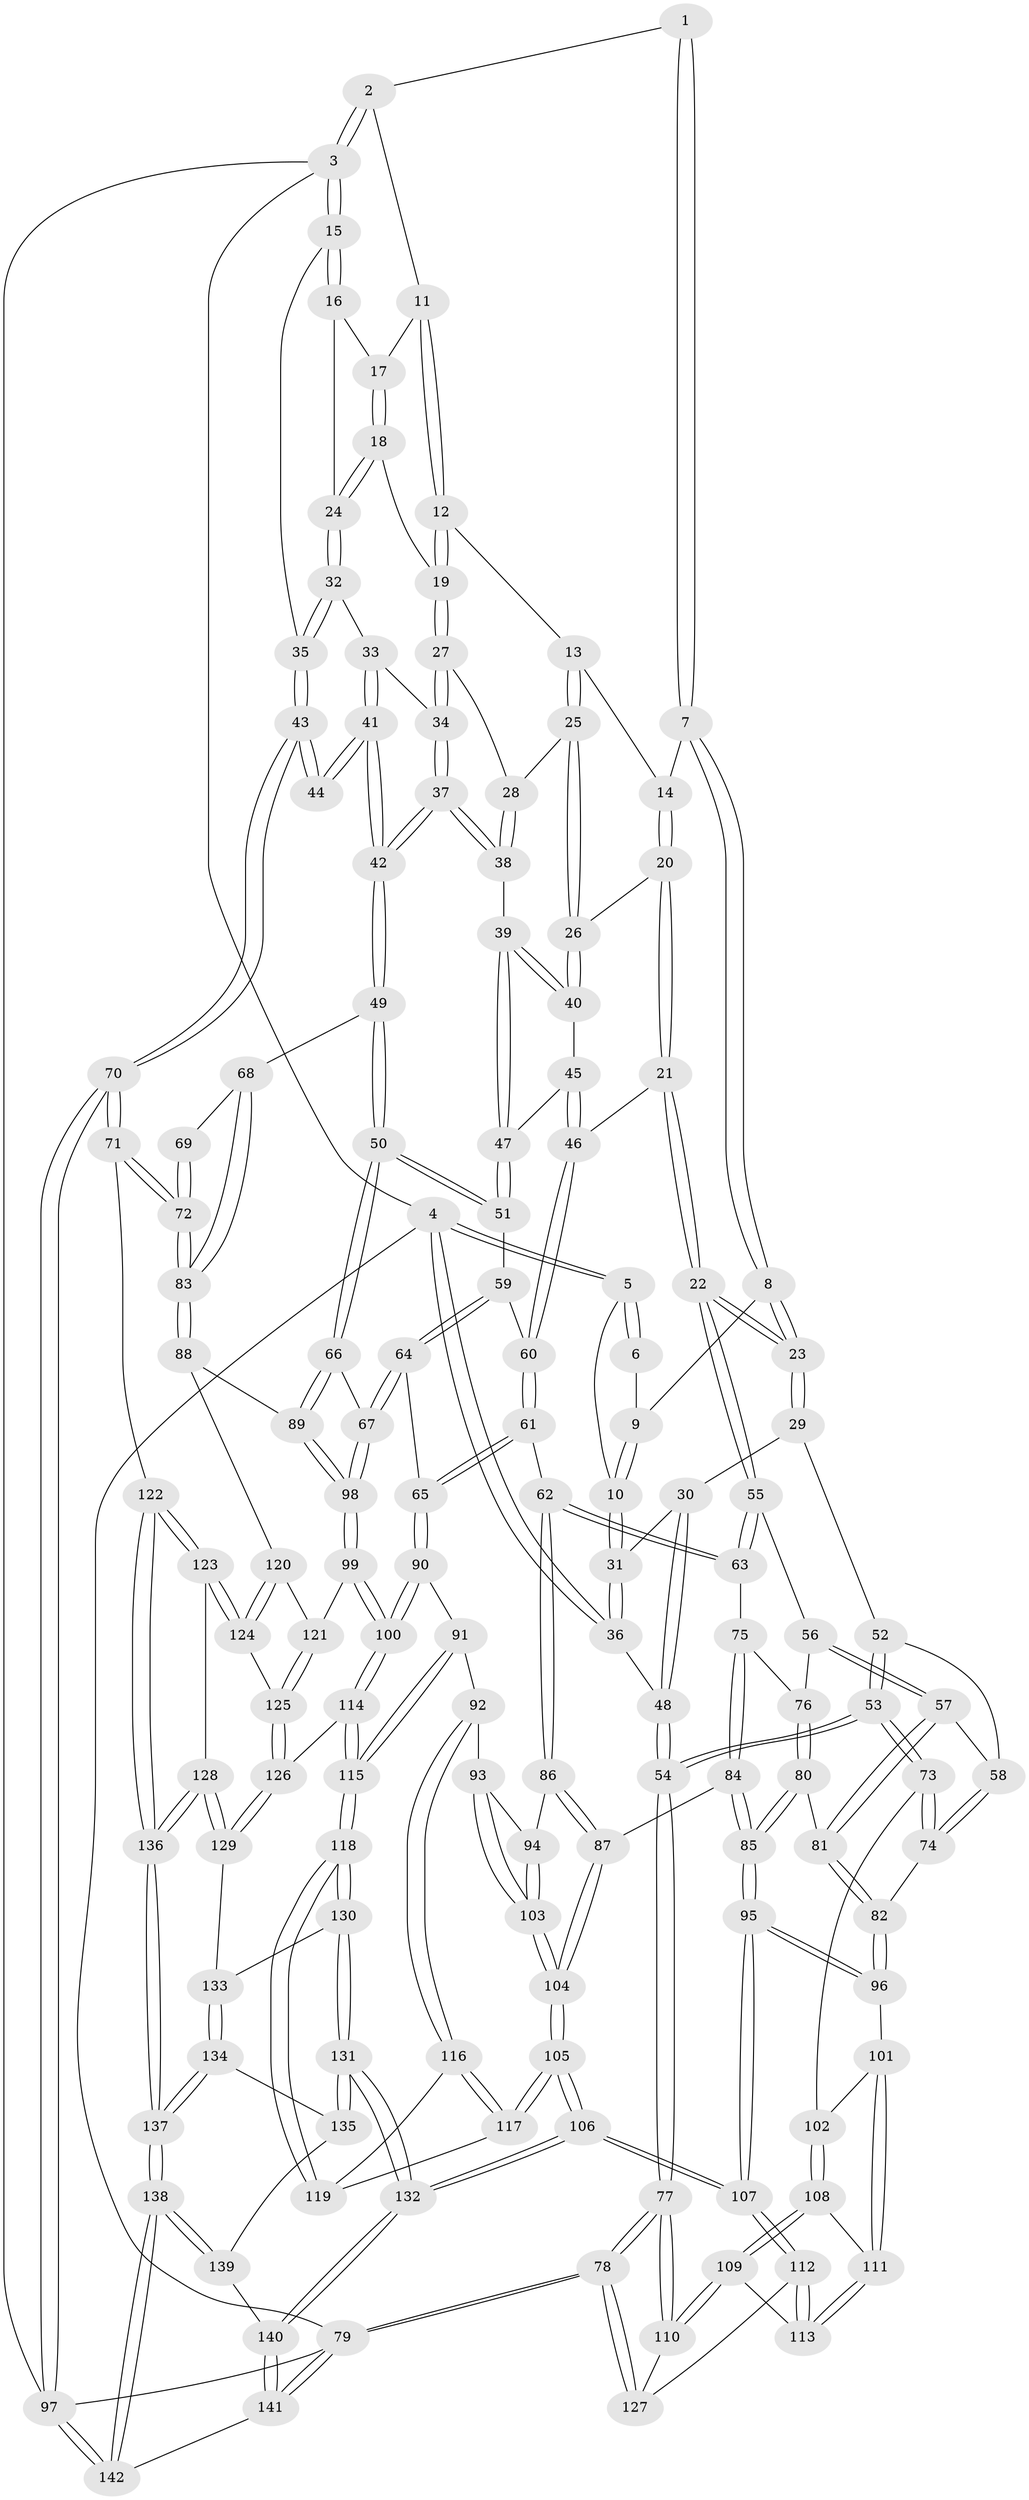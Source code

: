// coarse degree distribution, {3: 0.11235955056179775, 4: 0.4606741573033708, 8: 0.011235955056179775, 5: 0.29213483146067415, 2: 0.02247191011235955, 6: 0.10112359550561797}
// Generated by graph-tools (version 1.1) at 2025/52/02/27/25 19:52:35]
// undirected, 142 vertices, 352 edges
graph export_dot {
graph [start="1"]
  node [color=gray90,style=filled];
  1 [pos="+0.5308422725555182+0"];
  2 [pos="+0.8409575142713953+0"];
  3 [pos="+1+0"];
  4 [pos="+0+0"];
  5 [pos="+0+0"];
  6 [pos="+0.46001392406568203+0"];
  7 [pos="+0.562912019401141+0.10855569786678547"];
  8 [pos="+0.41290925754725427+0.1696146516846131"];
  9 [pos="+0.395188199383255+0"];
  10 [pos="+0.2157048733592775+0.16471460208479533"];
  11 [pos="+0.8276122350037818+0"];
  12 [pos="+0.7196779413665472+0.14707940588946358"];
  13 [pos="+0.6081018519599218+0.15479545189379829"];
  14 [pos="+0.5791667771662916+0.13608362312569616"];
  15 [pos="+1+0.15614948142209356"];
  16 [pos="+1+0.16394675811635406"];
  17 [pos="+0.8320231015554291+0.00011189846957401936"];
  18 [pos="+0.8858922571846576+0.19765980827673618"];
  19 [pos="+0.7407462404983145+0.21392062133855666"];
  20 [pos="+0.47809924420860245+0.2758915754803482"];
  21 [pos="+0.392760834398097+0.3135997288049461"];
  22 [pos="+0.3724263726957529+0.3096065833110517"];
  23 [pos="+0.35445707922933506+0.29553200674126295"];
  24 [pos="+0.8958216308386842+0.21210459405490636"];
  25 [pos="+0.6223614813267739+0.27080349180147134"];
  26 [pos="+0.6127807577680018+0.28421368192079827"];
  27 [pos="+0.7398217205171672+0.22222135505083696"];
  28 [pos="+0.684085844895451+0.2663532664387201"];
  29 [pos="+0.24983649289316998+0.2721724627677468"];
  30 [pos="+0.23538462978902944+0.24405107343835256"];
  31 [pos="+0.2167619872981881+0.18156312790991824"];
  32 [pos="+0.895963186252855+0.2159469448314607"];
  33 [pos="+0.890062644975568+0.27644761765813863"];
  34 [pos="+0.7780879626063705+0.2788331909982758"];
  35 [pos="+1+0.3232423967589598"];
  36 [pos="+0+0.1298242413069974"];
  37 [pos="+0.7439020980372406+0.3707806829467313"];
  38 [pos="+0.7340639094017253+0.3676759006525636"];
  39 [pos="+0.6427738955679179+0.3725195497741176"];
  40 [pos="+0.6184458054114399+0.3308011757871818"];
  41 [pos="+0.922441006866368+0.35498359325141143"];
  42 [pos="+0.8038730571017825+0.4428064976416801"];
  43 [pos="+1+0.40331541116928604"];
  44 [pos="+1+0.3854740395608905"];
  45 [pos="+0.5274237424157663+0.36690521240227914"];
  46 [pos="+0.467737972689649+0.37718026286866"];
  47 [pos="+0.6274800248667866+0.40392228881527487"];
  48 [pos="+0+0.21161089531151744"];
  49 [pos="+0.7977926387581111+0.4744051811045118"];
  50 [pos="+0.789293607487533+0.4854968521291023"];
  51 [pos="+0.6203687460746035+0.42795779177330134"];
  52 [pos="+0.22938686502332217+0.2949611476033456"];
  53 [pos="+0+0.45604732027199874"];
  54 [pos="+0+0.4437543483188284"];
  55 [pos="+0.3564828451656154+0.45874333307062404"];
  56 [pos="+0.2997341779937347+0.5019730615665078"];
  57 [pos="+0.23458927955038186+0.5075417899842198"];
  58 [pos="+0.21925944819842158+0.48472451204871786"];
  59 [pos="+0.6047795924201242+0.4490299477129805"];
  60 [pos="+0.4923298932882214+0.4177727381633457"];
  61 [pos="+0.4872300532831741+0.5279574354827673"];
  62 [pos="+0.48093088632504083+0.5316907958267675"];
  63 [pos="+0.3901752053890846+0.5110829845049367"];
  64 [pos="+0.6137388708792199+0.5497968721540992"];
  65 [pos="+0.5945790754212585+0.5584443925547714"];
  66 [pos="+0.7749278180708427+0.5134146044059628"];
  67 [pos="+0.6550990407925703+0.5607511078356782"];
  68 [pos="+0.89197765608525+0.5197503412032523"];
  69 [pos="+0.9393285518433014+0.488235065138146"];
  70 [pos="+1+0.8024172018287358"];
  71 [pos="+1+0.7848665189040247"];
  72 [pos="+1+0.7490722520229842"];
  73 [pos="+0+0.4616310185176819"];
  74 [pos="+0.09791128801563348+0.49479420812749"];
  75 [pos="+0.3747667579438547+0.5531302780595229"];
  76 [pos="+0.31089145037523397+0.5425776021850425"];
  77 [pos="+0+0.83563074865446"];
  78 [pos="+0+1"];
  79 [pos="+0+1"];
  80 [pos="+0.3066879531885636+0.5741438425346232"];
  81 [pos="+0.2263100386810743+0.5478098227930793"];
  82 [pos="+0.20595275473119842+0.5877664555060595"];
  83 [pos="+1+0.7368739491898811"];
  84 [pos="+0.36934148250054466+0.6140911954131488"];
  85 [pos="+0.3301089514382717+0.6340871988414968"];
  86 [pos="+0.45165281538315205+0.6100453317508812"];
  87 [pos="+0.4100293679817671+0.6212286312533922"];
  88 [pos="+0.8207900194202095+0.6350552290590075"];
  89 [pos="+0.7994039574489844+0.5892829514054414"];
  90 [pos="+0.564603075831043+0.6267991361256896"];
  91 [pos="+0.5313533285567964+0.6484793177544277"];
  92 [pos="+0.517594045185222+0.6543908503860352"];
  93 [pos="+0.509088417530382+0.6544312841502725"];
  94 [pos="+0.45371494616790353+0.6120896213966315"];
  95 [pos="+0.2964834734115753+0.675924612169185"];
  96 [pos="+0.204138117275182+0.6016700154055671"];
  97 [pos="+1+1"];
  98 [pos="+0.6818780010234573+0.6577509894230102"];
  99 [pos="+0.6847930681368566+0.6833152754780701"];
  100 [pos="+0.6442774440562249+0.7386270634267179"];
  101 [pos="+0.1641035791945832+0.6219832336750364"];
  102 [pos="+0.04686801695926881+0.5822341550829747"];
  103 [pos="+0.44401954671037025+0.7430785660912389"];
  104 [pos="+0.4330325989985712+0.7616293598431908"];
  105 [pos="+0.4274361447347341+0.7815007045090416"];
  106 [pos="+0.31468394011854295+0.8906256613511377"];
  107 [pos="+0.29594733888473906+0.8730526991897257"];
  108 [pos="+0.06164415312848069+0.664542261499969"];
  109 [pos="+0.06191985034604466+0.7121655215066796"];
  110 [pos="+0.0435895361159741+0.7572986490003774"];
  111 [pos="+0.15472188276651347+0.6623904099150315"];
  112 [pos="+0.2545896737125438+0.8606405222770002"];
  113 [pos="+0.15382030508578648+0.6831509379259965"];
  114 [pos="+0.6413328461574918+0.749534884762179"];
  115 [pos="+0.604567134438765+0.7636108727821744"];
  116 [pos="+0.5264487200434196+0.6864113427413173"];
  117 [pos="+0.48759116546715614+0.769784275022314"];
  118 [pos="+0.5980284038001337+0.7669553235960731"];
  119 [pos="+0.5630480975166815+0.7611261046325422"];
  120 [pos="+0.7978641451779248+0.6568297827426022"];
  121 [pos="+0.7016319593086547+0.6836890175596257"];
  122 [pos="+0.9420722771746455+0.8106542462211126"];
  123 [pos="+0.820582660279651+0.8197902370165611"];
  124 [pos="+0.78112274214415+0.742798834985324"];
  125 [pos="+0.7740234745305938+0.7401470525694809"];
  126 [pos="+0.6482126606153844+0.7562662572578744"];
  127 [pos="+0.23180474371307902+0.859037439427012"];
  128 [pos="+0.7521207695430261+0.8576540600885841"];
  129 [pos="+0.7181890273033533+0.8443209858116407"];
  130 [pos="+0.5703023721681219+0.8634850142334315"];
  131 [pos="+0.4056097614189757+0.9372550917918593"];
  132 [pos="+0.34067060314693787+0.9571499354922879"];
  133 [pos="+0.6264311293667789+0.8987126138051935"];
  134 [pos="+0.6263436574300157+0.9090963397429138"];
  135 [pos="+0.5986795717412661+0.9450567540965481"];
  136 [pos="+0.7534717120835789+1"];
  137 [pos="+0.7503370903460297+1"];
  138 [pos="+0.7569782653155017+1"];
  139 [pos="+0.6028831280796338+0.9742272180000242"];
  140 [pos="+0.3444785803755577+1"];
  141 [pos="+0.34033837308180764+1"];
  142 [pos="+0.7906493194630628+1"];
  1 -- 2;
  1 -- 7;
  1 -- 7;
  2 -- 3;
  2 -- 3;
  2 -- 11;
  3 -- 4;
  3 -- 15;
  3 -- 15;
  3 -- 97;
  4 -- 5;
  4 -- 5;
  4 -- 36;
  4 -- 36;
  4 -- 79;
  5 -- 6;
  5 -- 6;
  5 -- 10;
  6 -- 9;
  7 -- 8;
  7 -- 8;
  7 -- 14;
  8 -- 9;
  8 -- 23;
  8 -- 23;
  9 -- 10;
  9 -- 10;
  10 -- 31;
  10 -- 31;
  11 -- 12;
  11 -- 12;
  11 -- 17;
  12 -- 13;
  12 -- 19;
  12 -- 19;
  13 -- 14;
  13 -- 25;
  13 -- 25;
  14 -- 20;
  14 -- 20;
  15 -- 16;
  15 -- 16;
  15 -- 35;
  16 -- 17;
  16 -- 24;
  17 -- 18;
  17 -- 18;
  18 -- 19;
  18 -- 24;
  18 -- 24;
  19 -- 27;
  19 -- 27;
  20 -- 21;
  20 -- 21;
  20 -- 26;
  21 -- 22;
  21 -- 22;
  21 -- 46;
  22 -- 23;
  22 -- 23;
  22 -- 55;
  22 -- 55;
  23 -- 29;
  23 -- 29;
  24 -- 32;
  24 -- 32;
  25 -- 26;
  25 -- 26;
  25 -- 28;
  26 -- 40;
  26 -- 40;
  27 -- 28;
  27 -- 34;
  27 -- 34;
  28 -- 38;
  28 -- 38;
  29 -- 30;
  29 -- 52;
  30 -- 31;
  30 -- 48;
  30 -- 48;
  31 -- 36;
  31 -- 36;
  32 -- 33;
  32 -- 35;
  32 -- 35;
  33 -- 34;
  33 -- 41;
  33 -- 41;
  34 -- 37;
  34 -- 37;
  35 -- 43;
  35 -- 43;
  36 -- 48;
  37 -- 38;
  37 -- 38;
  37 -- 42;
  37 -- 42;
  38 -- 39;
  39 -- 40;
  39 -- 40;
  39 -- 47;
  39 -- 47;
  40 -- 45;
  41 -- 42;
  41 -- 42;
  41 -- 44;
  41 -- 44;
  42 -- 49;
  42 -- 49;
  43 -- 44;
  43 -- 44;
  43 -- 70;
  43 -- 70;
  45 -- 46;
  45 -- 46;
  45 -- 47;
  46 -- 60;
  46 -- 60;
  47 -- 51;
  47 -- 51;
  48 -- 54;
  48 -- 54;
  49 -- 50;
  49 -- 50;
  49 -- 68;
  50 -- 51;
  50 -- 51;
  50 -- 66;
  50 -- 66;
  51 -- 59;
  52 -- 53;
  52 -- 53;
  52 -- 58;
  53 -- 54;
  53 -- 54;
  53 -- 73;
  53 -- 73;
  54 -- 77;
  54 -- 77;
  55 -- 56;
  55 -- 63;
  55 -- 63;
  56 -- 57;
  56 -- 57;
  56 -- 76;
  57 -- 58;
  57 -- 81;
  57 -- 81;
  58 -- 74;
  58 -- 74;
  59 -- 60;
  59 -- 64;
  59 -- 64;
  60 -- 61;
  60 -- 61;
  61 -- 62;
  61 -- 65;
  61 -- 65;
  62 -- 63;
  62 -- 63;
  62 -- 86;
  62 -- 86;
  63 -- 75;
  64 -- 65;
  64 -- 67;
  64 -- 67;
  65 -- 90;
  65 -- 90;
  66 -- 67;
  66 -- 89;
  66 -- 89;
  67 -- 98;
  67 -- 98;
  68 -- 69;
  68 -- 83;
  68 -- 83;
  69 -- 72;
  69 -- 72;
  70 -- 71;
  70 -- 71;
  70 -- 97;
  70 -- 97;
  71 -- 72;
  71 -- 72;
  71 -- 122;
  72 -- 83;
  72 -- 83;
  73 -- 74;
  73 -- 74;
  73 -- 102;
  74 -- 82;
  75 -- 76;
  75 -- 84;
  75 -- 84;
  76 -- 80;
  76 -- 80;
  77 -- 78;
  77 -- 78;
  77 -- 110;
  77 -- 110;
  78 -- 79;
  78 -- 79;
  78 -- 127;
  78 -- 127;
  79 -- 141;
  79 -- 141;
  79 -- 97;
  80 -- 81;
  80 -- 85;
  80 -- 85;
  81 -- 82;
  81 -- 82;
  82 -- 96;
  82 -- 96;
  83 -- 88;
  83 -- 88;
  84 -- 85;
  84 -- 85;
  84 -- 87;
  85 -- 95;
  85 -- 95;
  86 -- 87;
  86 -- 87;
  86 -- 94;
  87 -- 104;
  87 -- 104;
  88 -- 89;
  88 -- 120;
  89 -- 98;
  89 -- 98;
  90 -- 91;
  90 -- 100;
  90 -- 100;
  91 -- 92;
  91 -- 115;
  91 -- 115;
  92 -- 93;
  92 -- 116;
  92 -- 116;
  93 -- 94;
  93 -- 103;
  93 -- 103;
  94 -- 103;
  94 -- 103;
  95 -- 96;
  95 -- 96;
  95 -- 107;
  95 -- 107;
  96 -- 101;
  97 -- 142;
  97 -- 142;
  98 -- 99;
  98 -- 99;
  99 -- 100;
  99 -- 100;
  99 -- 121;
  100 -- 114;
  100 -- 114;
  101 -- 102;
  101 -- 111;
  101 -- 111;
  102 -- 108;
  102 -- 108;
  103 -- 104;
  103 -- 104;
  104 -- 105;
  104 -- 105;
  105 -- 106;
  105 -- 106;
  105 -- 117;
  105 -- 117;
  106 -- 107;
  106 -- 107;
  106 -- 132;
  106 -- 132;
  107 -- 112;
  107 -- 112;
  108 -- 109;
  108 -- 109;
  108 -- 111;
  109 -- 110;
  109 -- 110;
  109 -- 113;
  110 -- 127;
  111 -- 113;
  111 -- 113;
  112 -- 113;
  112 -- 113;
  112 -- 127;
  114 -- 115;
  114 -- 115;
  114 -- 126;
  115 -- 118;
  115 -- 118;
  116 -- 117;
  116 -- 117;
  116 -- 119;
  117 -- 119;
  118 -- 119;
  118 -- 119;
  118 -- 130;
  118 -- 130;
  120 -- 121;
  120 -- 124;
  120 -- 124;
  121 -- 125;
  121 -- 125;
  122 -- 123;
  122 -- 123;
  122 -- 136;
  122 -- 136;
  123 -- 124;
  123 -- 124;
  123 -- 128;
  124 -- 125;
  125 -- 126;
  125 -- 126;
  126 -- 129;
  126 -- 129;
  128 -- 129;
  128 -- 129;
  128 -- 136;
  128 -- 136;
  129 -- 133;
  130 -- 131;
  130 -- 131;
  130 -- 133;
  131 -- 132;
  131 -- 132;
  131 -- 135;
  131 -- 135;
  132 -- 140;
  132 -- 140;
  133 -- 134;
  133 -- 134;
  134 -- 135;
  134 -- 137;
  134 -- 137;
  135 -- 139;
  136 -- 137;
  136 -- 137;
  137 -- 138;
  137 -- 138;
  138 -- 139;
  138 -- 139;
  138 -- 142;
  138 -- 142;
  139 -- 140;
  140 -- 141;
  140 -- 141;
  141 -- 142;
}
